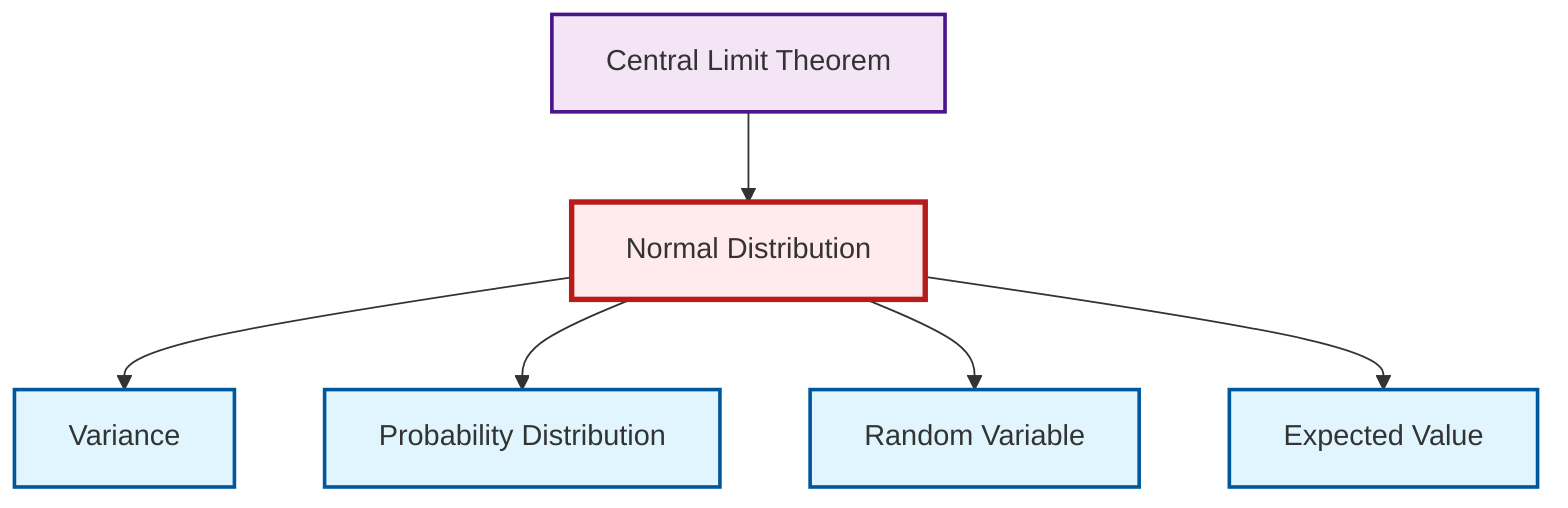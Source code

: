 graph TD
    classDef definition fill:#e1f5fe,stroke:#01579b,stroke-width:2px
    classDef theorem fill:#f3e5f5,stroke:#4a148c,stroke-width:2px
    classDef axiom fill:#fff3e0,stroke:#e65100,stroke-width:2px
    classDef example fill:#e8f5e9,stroke:#1b5e20,stroke-width:2px
    classDef current fill:#ffebee,stroke:#b71c1c,stroke-width:3px
    def-variance["Variance"]:::definition
    def-probability-distribution["Probability Distribution"]:::definition
    thm-central-limit["Central Limit Theorem"]:::theorem
    def-normal-distribution["Normal Distribution"]:::definition
    def-random-variable["Random Variable"]:::definition
    def-expectation["Expected Value"]:::definition
    thm-central-limit --> def-normal-distribution
    def-normal-distribution --> def-variance
    def-normal-distribution --> def-probability-distribution
    def-normal-distribution --> def-random-variable
    def-normal-distribution --> def-expectation
    class def-normal-distribution current
